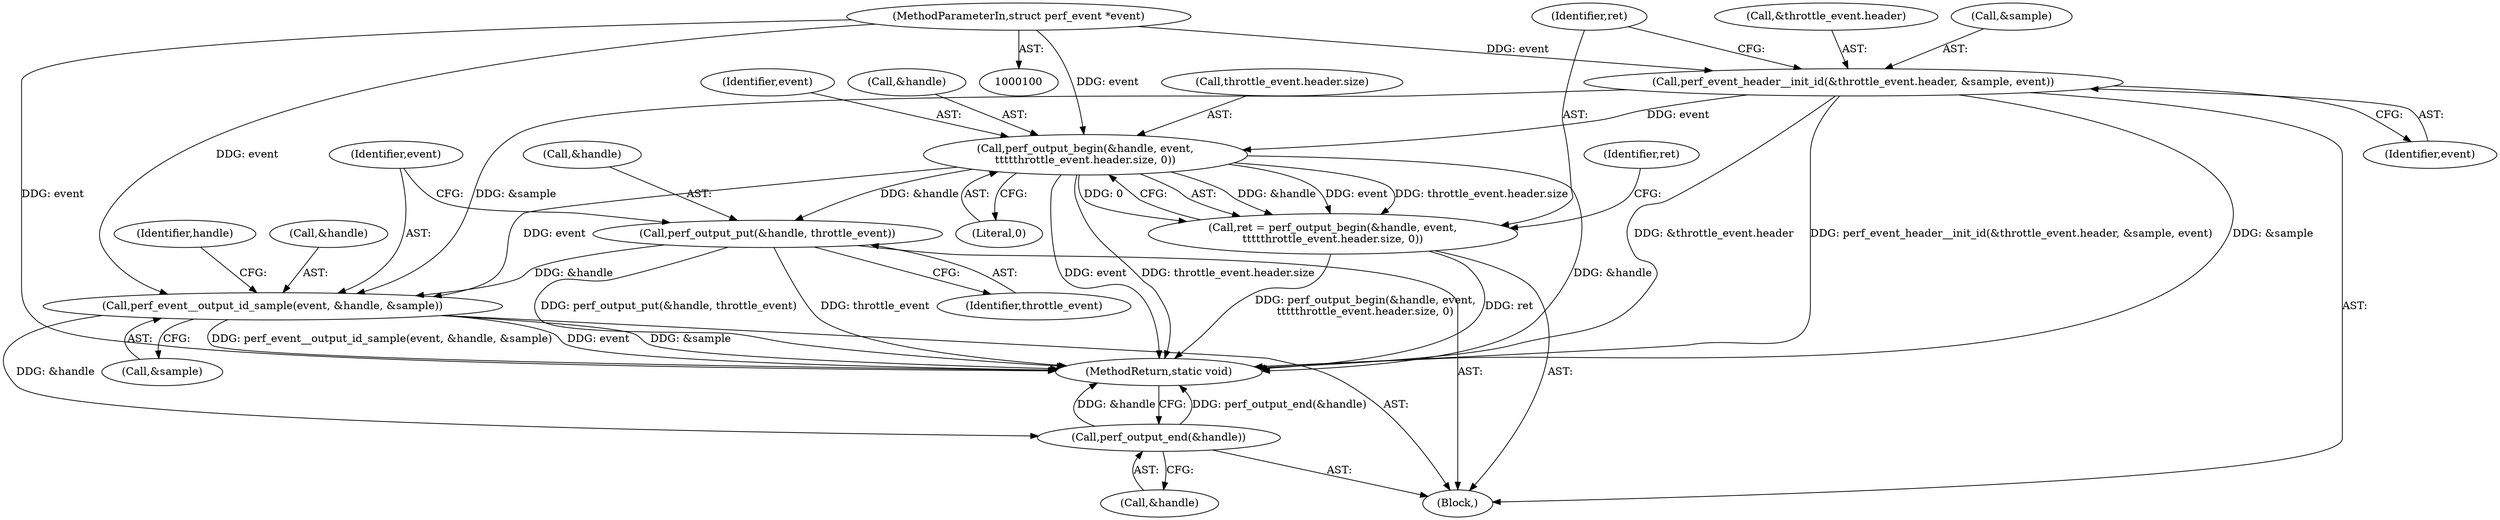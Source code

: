 digraph "0_linux_a8b0ca17b80e92faab46ee7179ba9e99ccb61233_63@pointer" {
"1000119" [label="(Call,perf_event_header__init_id(&throttle_event.header, &sample, event))"];
"1000101" [label="(MethodParameterIn,struct perf_event *event)"];
"1000129" [label="(Call,perf_output_begin(&handle, event,\n\t\t\t\tthrottle_event.header.size, 0))"];
"1000127" [label="(Call,ret = perf_output_begin(&handle, event,\n\t\t\t\tthrottle_event.header.size, 0))"];
"1000142" [label="(Call,perf_output_put(&handle, throttle_event))"];
"1000146" [label="(Call,perf_event__output_id_sample(event, &handle, &sample))"];
"1000152" [label="(Call,perf_output_end(&handle))"];
"1000154" [label="(Identifier,handle)"];
"1000101" [label="(MethodParameterIn,struct perf_event *event)"];
"1000142" [label="(Call,perf_output_put(&handle, throttle_event))"];
"1000119" [label="(Call,perf_event_header__init_id(&throttle_event.header, &sample, event))"];
"1000138" [label="(Literal,0)"];
"1000140" [label="(Identifier,ret)"];
"1000153" [label="(Call,&handle)"];
"1000103" [label="(Block,)"];
"1000155" [label="(MethodReturn,static void)"];
"1000129" [label="(Call,perf_output_begin(&handle, event,\n\t\t\t\tthrottle_event.header.size, 0))"];
"1000150" [label="(Call,&sample)"];
"1000147" [label="(Identifier,event)"];
"1000133" [label="(Call,throttle_event.header.size)"];
"1000145" [label="(Identifier,throttle_event)"];
"1000128" [label="(Identifier,ret)"];
"1000152" [label="(Call,perf_output_end(&handle))"];
"1000126" [label="(Identifier,event)"];
"1000132" [label="(Identifier,event)"];
"1000120" [label="(Call,&throttle_event.header)"];
"1000127" [label="(Call,ret = perf_output_begin(&handle, event,\n\t\t\t\tthrottle_event.header.size, 0))"];
"1000148" [label="(Call,&handle)"];
"1000146" [label="(Call,perf_event__output_id_sample(event, &handle, &sample))"];
"1000130" [label="(Call,&handle)"];
"1000143" [label="(Call,&handle)"];
"1000124" [label="(Call,&sample)"];
"1000119" -> "1000103"  [label="AST: "];
"1000119" -> "1000126"  [label="CFG: "];
"1000120" -> "1000119"  [label="AST: "];
"1000124" -> "1000119"  [label="AST: "];
"1000126" -> "1000119"  [label="AST: "];
"1000128" -> "1000119"  [label="CFG: "];
"1000119" -> "1000155"  [label="DDG: perf_event_header__init_id(&throttle_event.header, &sample, event)"];
"1000119" -> "1000155"  [label="DDG: &sample"];
"1000119" -> "1000155"  [label="DDG: &throttle_event.header"];
"1000101" -> "1000119"  [label="DDG: event"];
"1000119" -> "1000129"  [label="DDG: event"];
"1000119" -> "1000146"  [label="DDG: &sample"];
"1000101" -> "1000100"  [label="AST: "];
"1000101" -> "1000155"  [label="DDG: event"];
"1000101" -> "1000129"  [label="DDG: event"];
"1000101" -> "1000146"  [label="DDG: event"];
"1000129" -> "1000127"  [label="AST: "];
"1000129" -> "1000138"  [label="CFG: "];
"1000130" -> "1000129"  [label="AST: "];
"1000132" -> "1000129"  [label="AST: "];
"1000133" -> "1000129"  [label="AST: "];
"1000138" -> "1000129"  [label="AST: "];
"1000127" -> "1000129"  [label="CFG: "];
"1000129" -> "1000155"  [label="DDG: &handle"];
"1000129" -> "1000155"  [label="DDG: event"];
"1000129" -> "1000155"  [label="DDG: throttle_event.header.size"];
"1000129" -> "1000127"  [label="DDG: &handle"];
"1000129" -> "1000127"  [label="DDG: event"];
"1000129" -> "1000127"  [label="DDG: throttle_event.header.size"];
"1000129" -> "1000127"  [label="DDG: 0"];
"1000129" -> "1000142"  [label="DDG: &handle"];
"1000129" -> "1000146"  [label="DDG: event"];
"1000127" -> "1000103"  [label="AST: "];
"1000128" -> "1000127"  [label="AST: "];
"1000140" -> "1000127"  [label="CFG: "];
"1000127" -> "1000155"  [label="DDG: perf_output_begin(&handle, event,\n\t\t\t\tthrottle_event.header.size, 0)"];
"1000127" -> "1000155"  [label="DDG: ret"];
"1000142" -> "1000103"  [label="AST: "];
"1000142" -> "1000145"  [label="CFG: "];
"1000143" -> "1000142"  [label="AST: "];
"1000145" -> "1000142"  [label="AST: "];
"1000147" -> "1000142"  [label="CFG: "];
"1000142" -> "1000155"  [label="DDG: perf_output_put(&handle, throttle_event)"];
"1000142" -> "1000155"  [label="DDG: throttle_event"];
"1000142" -> "1000146"  [label="DDG: &handle"];
"1000146" -> "1000103"  [label="AST: "];
"1000146" -> "1000150"  [label="CFG: "];
"1000147" -> "1000146"  [label="AST: "];
"1000148" -> "1000146"  [label="AST: "];
"1000150" -> "1000146"  [label="AST: "];
"1000154" -> "1000146"  [label="CFG: "];
"1000146" -> "1000155"  [label="DDG: &sample"];
"1000146" -> "1000155"  [label="DDG: perf_event__output_id_sample(event, &handle, &sample)"];
"1000146" -> "1000155"  [label="DDG: event"];
"1000146" -> "1000152"  [label="DDG: &handle"];
"1000152" -> "1000103"  [label="AST: "];
"1000152" -> "1000153"  [label="CFG: "];
"1000153" -> "1000152"  [label="AST: "];
"1000155" -> "1000152"  [label="CFG: "];
"1000152" -> "1000155"  [label="DDG: perf_output_end(&handle)"];
"1000152" -> "1000155"  [label="DDG: &handle"];
}
